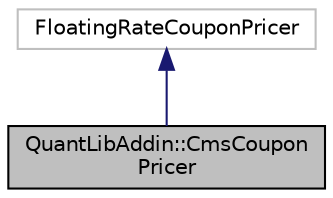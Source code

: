digraph "QuantLibAddin::CmsCouponPricer"
{
  edge [fontname="Helvetica",fontsize="10",labelfontname="Helvetica",labelfontsize="10"];
  node [fontname="Helvetica",fontsize="10",shape=record];
  Node3 [label="QuantLibAddin::CmsCoupon\lPricer",height=0.2,width=0.4,color="black", fillcolor="grey75", style="filled", fontcolor="black"];
  Node4 -> Node3 [dir="back",color="midnightblue",fontsize="10",style="solid",fontname="Helvetica"];
  Node4 [label="FloatingRateCouponPricer",height=0.2,width=0.4,color="grey75", fillcolor="white", style="filled"];
}
